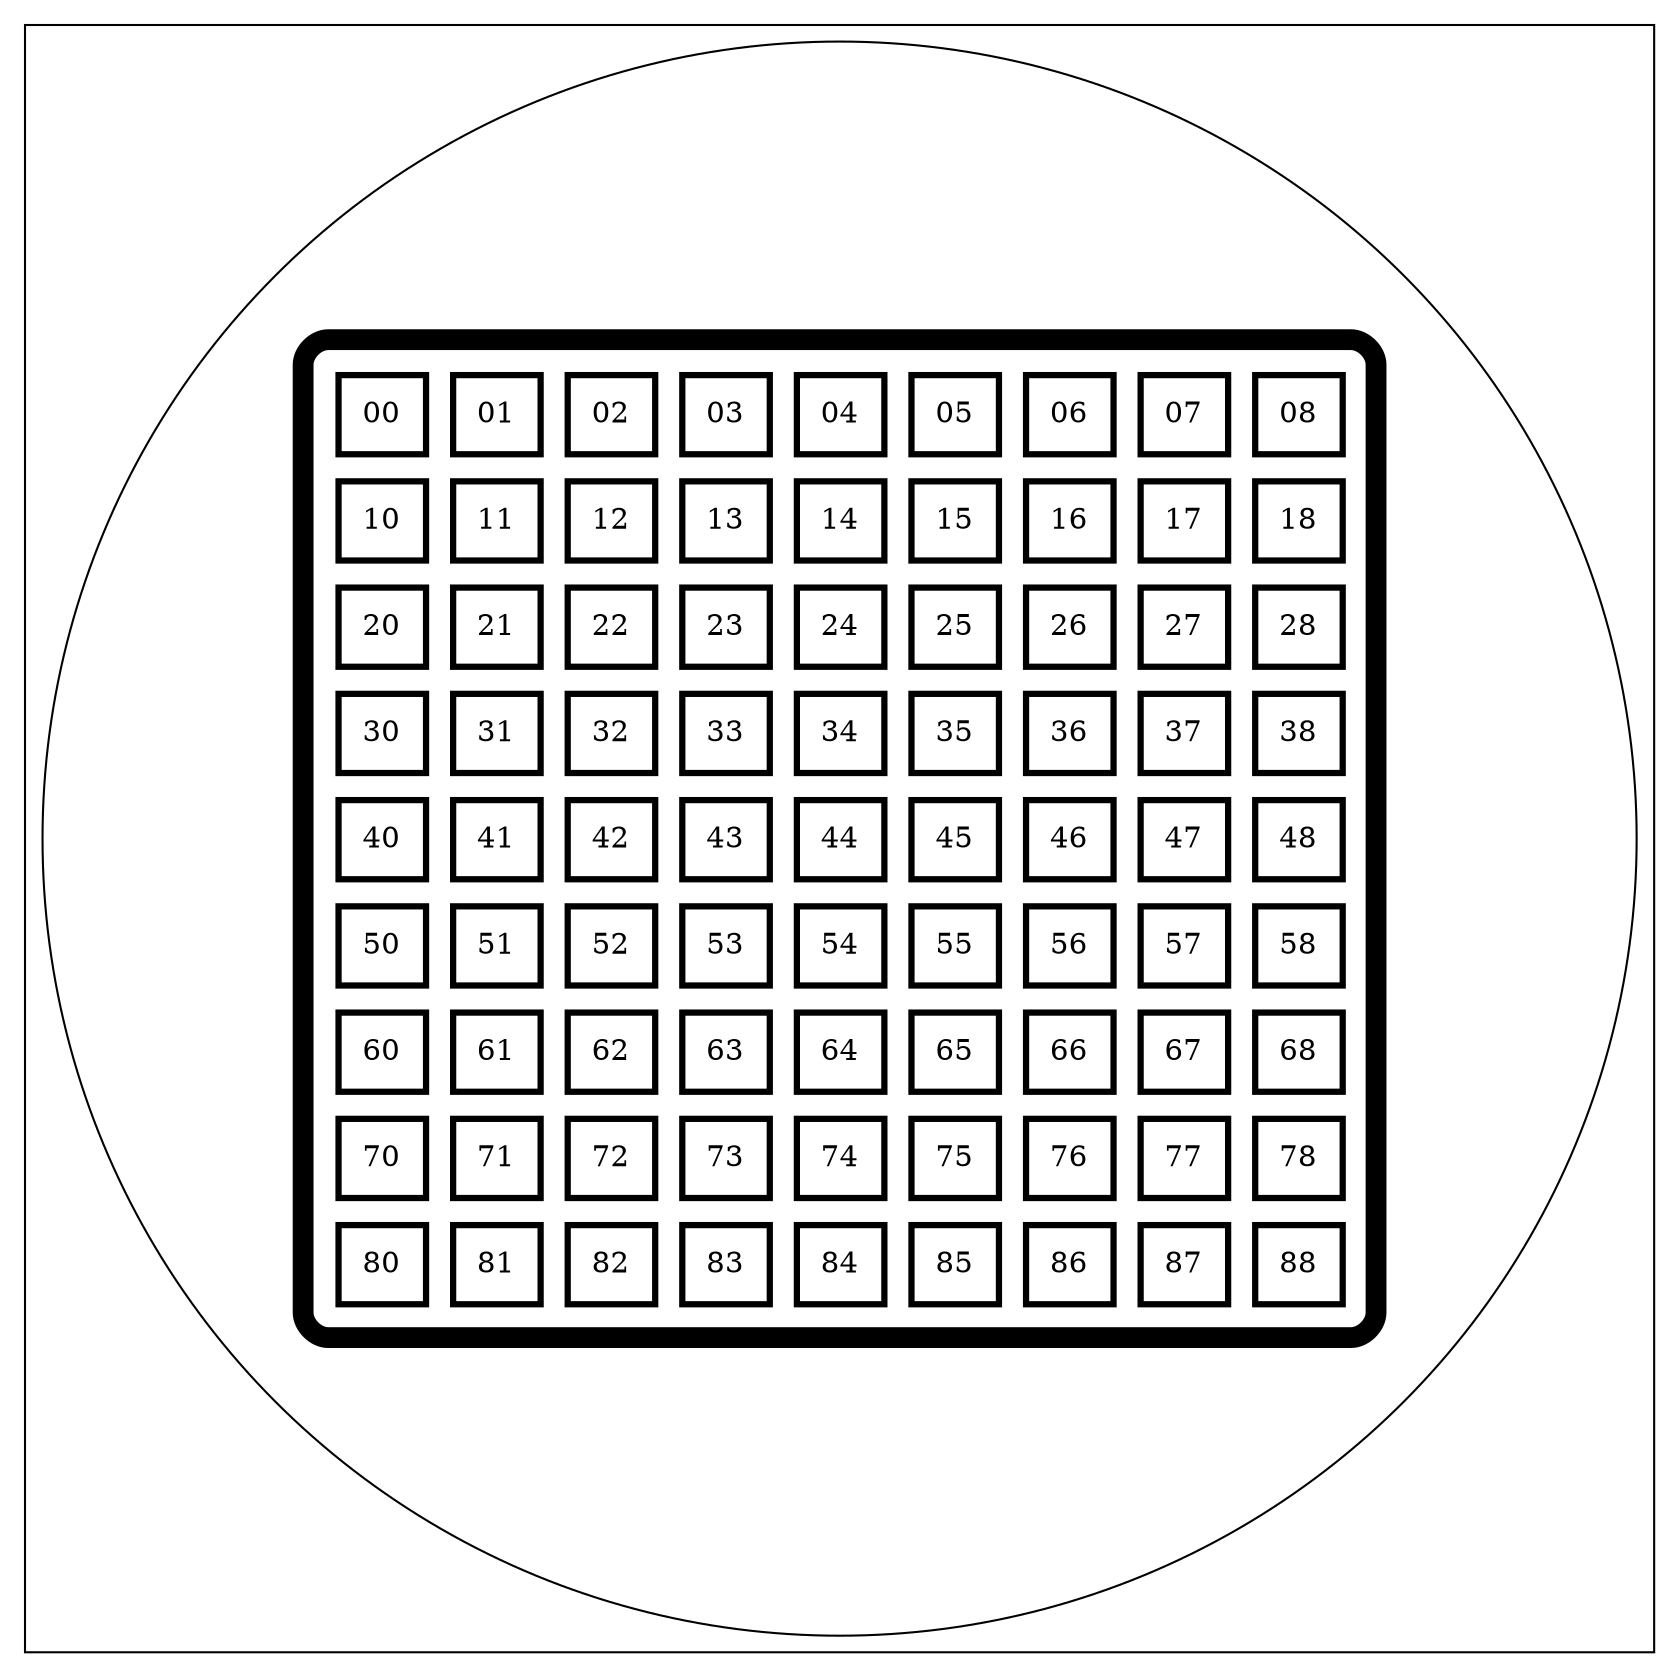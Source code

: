 digraph G { fillcolor="purple:pink" 
  subgraph cluster1 {fillcolor="blue:green" 
		node [shape=circle fillcolor="gold:brown" gradientangle=180]
		a0 [label=<
 <TABLE border="10" cellspacing="10" cellpadding="10" style="rounded"  gradientcolor="yellow:violet" gradientangle="315">
<TR><TD border="3"  gradientcolor="yellow">00</TD>
<TD border="3"  gradientcolor="yellow:green">01</TD>
<TD border="3"  gradientcolor="green">02</TD>
<TD border="3"  gradientcolor="green:blue">03</TD>
<TD border="3"  gradientcolor="blue">04</TD>
<TD border="3"  gradientcolor="blue:purple">05</TD>
<TD border="3"  gradientcolor="purple">06</TD>
<TD border="3"  gradientcolor="purple:violet">07</TD>
<TD border="3"  gradientcolor="violet">08</TD></TR>
  
<TR><TD border="3"  gradientcolor="yellow:gold">10</TD>
<TD border="3"  gradientcolor="yellow:green">11</TD>
<TD border="3"  gradientcolor="yellow:green">12</TD>
<TD border="3"  gradientcolor="yellow:blue">13</TD>
<TD border="3"  gradientcolor="yellow:blue">14</TD>
<TD border="3"  gradientcolor="yellow:purple">15</TD>
<TD border="3"  gradientcolor="yellow:purple">16</TD>
<TD border="3"  gradientcolor="yellow:violet">17</TD>
<TD border="3"  gradientcolor="yellow:violet">18</TD></TR>
  
<TR><TD border="3"  gradientcolor="gold">20</TD>
<TD border="3"  gradientcolor="gold:green">21</TD>
<TD border="3"  gradientcolor="gold:green">22</TD>
<TD border="3"  gradientcolor="gold:blue">23</TD>
<TD border="3"  gradientcolor="gold:blue">24</TD>
<TD border="3"  gradientcolor="gold:purple">25</TD>
<TD border="3"  gradientcolor="gold:purple">26</TD>
<TD border="3"  gradientcolor="gold:violet">27</TD>
<TD border="3"  gradientcolor="gold:violet">28</TD></TR>
  
<TR><TD border="3"  gradientcolor="gold:orange">30</TD>
<TD border="3"  gradientcolor="orange:green">31</TD>
<TD border="3"  gradientcolor="orange:green">32</TD>
<TD border="3"  gradientcolor="orange:blue">33</TD>
<TD border="3"  gradientcolor="orange:blue">34</TD>
<TD border="3"  gradientcolor="orange:purple">35</TD>
<TD border="3"  gradientcolor="orange:purple">36</TD>
<TD border="3"  gradientcolor="orange:violet">37</TD>
<TD border="3"  gradientcolor="orange:violet">38</TD></TR>
  
<TR><TD border="3"  gradientcolor="orange">40</TD>
<TD border="3"  gradientcolor="orange:green">41</TD>
<TD border="3"  gradientcolor="orange:green">42</TD>
<TD border="3"  gradientcolor="orange:blue">43</TD>
<TD border="3"  gradientcolor="orange:blue">44</TD>
<TD border="3"  gradientcolor="orange:purple">45</TD>
<TD border="3"  gradientcolor="orange:purple">46</TD>
<TD border="3"  gradientcolor="orange:violet">47</TD>
<TD border="3"  gradientcolor="orange:violet">48</TD></TR>
  
<TR><TD border="3"  gradientcolor="orange:red">50</TD>
<TD border="3"  gradientcolor="red:green">51</TD>
<TD border="3"  gradientcolor="red:green">52</TD>
<TD border="3"  gradientcolor="red:blue">53</TD>
<TD border="3"  gradientcolor="red:blue">54</TD>
<TD border="3"  gradientcolor="red:purple">55</TD>
<TD border="3"  gradientcolor="red:purple">56</TD>
<TD border="3"  gradientcolor="red:violet">57</TD>
<TD border="3"  gradientcolor="red:violet">58</TD></TR>
  
<TR><TD border="3"  gradientcolor="red">60</TD>
<TD border="3"  gradientcolor="red:green">61</TD>
<TD border="3"  gradientcolor="red:green">62</TD>
<TD border="3"  gradientcolor="red:blue">63</TD>
<TD border="3"  gradientcolor="red:blue">64</TD>
<TD border="3"  gradientcolor="red:purple">65</TD>
<TD border="3"  gradientcolor="red:purple">66</TD>
<TD border="3"  gradientcolor="red:violet">67</TD>
<TD border="3"  gradientcolor="red:violet">68</TD></TR>
  
<TR><TD border="3"  gradientcolor="red:brown">70</TD>
<TD border="3"  gradientcolor="brown:green">71</TD>
<TD border="3"  gradientcolor="brown:green">72</TD>
<TD border="3"  gradientcolor="brown:blue">73</TD>
<TD border="3"  gradientcolor="brown:blue">74</TD>
<TD border="3"  gradientcolor="brown:purple">75</TD>
<TD border="3"  gradientcolor="brown:purple">76</TD>
<TD border="3"  gradientcolor="brown:violet">77</TD>
<TD border="3"  gradientcolor="brown:violet">78</TD></TR>
  
<TR><TD border="3"  gradientcolor="brown">80</TD>
<TD border="3"  gradientcolor="brown:green">81</TD>
<TD border="3"  gradientcolor="brown:green">82</TD>
<TD border="3"  gradientcolor="brown:blue">83</TD>
<TD border="3"  gradientcolor="brown:blue">84</TD>
<TD border="3"  gradientcolor="brown:purple">85</TD>
<TD border="3"  gradientcolor="brown:purple">86</TD>
<TD border="3"  gradientcolor="brown:violet">87</TD>
<TD border="3"  gradientcolor="brown:violet">88</TD></TR>
  
</TABLE>>];

}

} 
